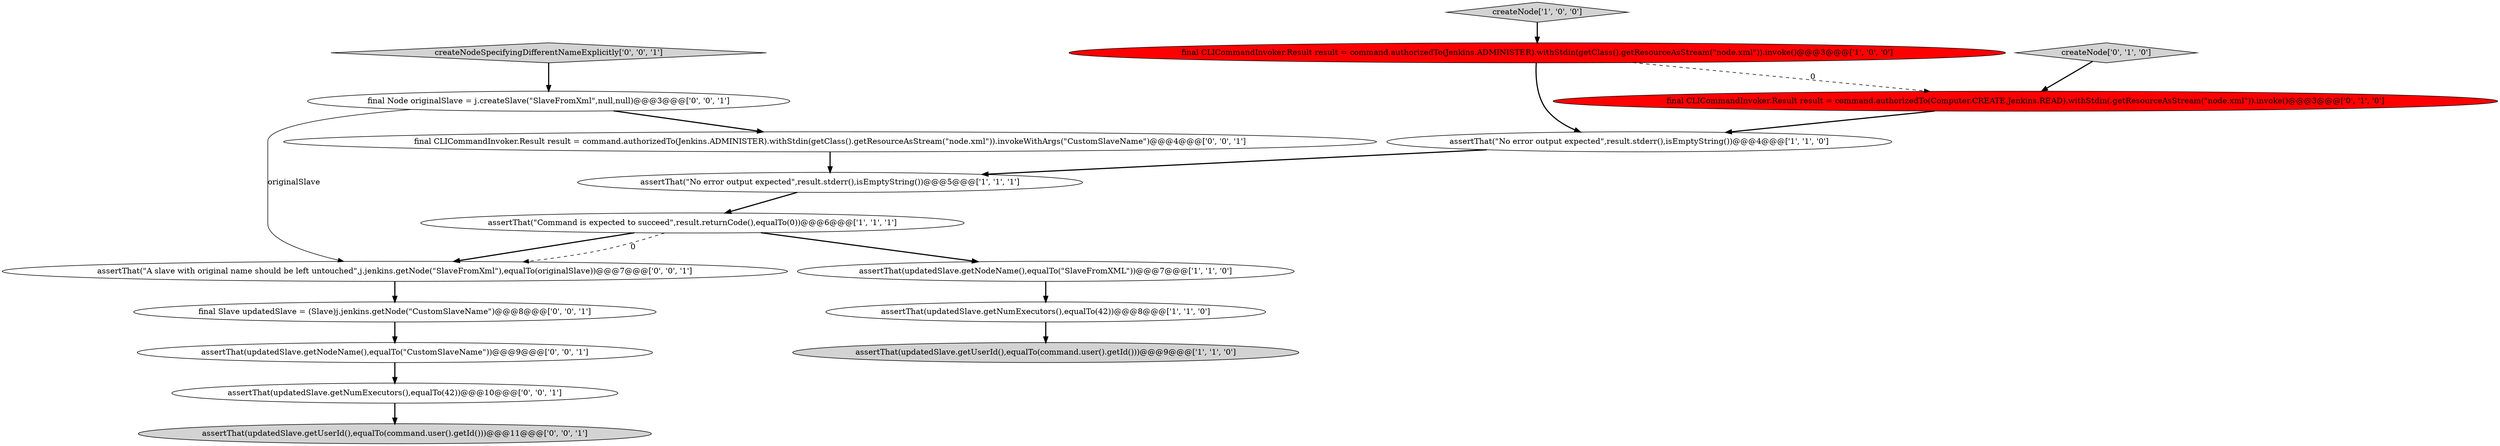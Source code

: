 digraph {
12 [style = filled, label = "assertThat(updatedSlave.getUserId(),equalTo(command.user().getId()))@@@11@@@['0', '0', '1']", fillcolor = lightgray, shape = ellipse image = "AAA0AAABBB3BBB"];
14 [style = filled, label = "final Node originalSlave = j.createSlave(\"SlaveFromXml\",null,null)@@@3@@@['0', '0', '1']", fillcolor = white, shape = ellipse image = "AAA0AAABBB3BBB"];
8 [style = filled, label = "createNode['0', '1', '0']", fillcolor = lightgray, shape = diamond image = "AAA0AAABBB2BBB"];
16 [style = filled, label = "assertThat(updatedSlave.getNodeName(),equalTo(\"CustomSlaveName\"))@@@9@@@['0', '0', '1']", fillcolor = white, shape = ellipse image = "AAA0AAABBB3BBB"];
2 [style = filled, label = "assertThat(updatedSlave.getNodeName(),equalTo(\"SlaveFromXML\"))@@@7@@@['1', '1', '0']", fillcolor = white, shape = ellipse image = "AAA0AAABBB1BBB"];
17 [style = filled, label = "assertThat(updatedSlave.getNumExecutors(),equalTo(42))@@@10@@@['0', '0', '1']", fillcolor = white, shape = ellipse image = "AAA0AAABBB3BBB"];
0 [style = filled, label = "final CLICommandInvoker.Result result = command.authorizedTo(Jenkins.ADMINISTER).withStdin(getClass().getResourceAsStream(\"node.xml\")).invoke()@@@3@@@['1', '0', '0']", fillcolor = red, shape = ellipse image = "AAA1AAABBB1BBB"];
13 [style = filled, label = "assertThat(\"A slave with original name should be left untouched\",j.jenkins.getNode(\"SlaveFromXml\"),equalTo(originalSlave))@@@7@@@['0', '0', '1']", fillcolor = white, shape = ellipse image = "AAA0AAABBB3BBB"];
11 [style = filled, label = "final Slave updatedSlave = (Slave)j.jenkins.getNode(\"CustomSlaveName\")@@@8@@@['0', '0', '1']", fillcolor = white, shape = ellipse image = "AAA0AAABBB3BBB"];
5 [style = filled, label = "assertThat(\"No error output expected\",result.stderr(),isEmptyString())@@@5@@@['1', '1', '1']", fillcolor = white, shape = ellipse image = "AAA0AAABBB1BBB"];
6 [style = filled, label = "assertThat(updatedSlave.getUserId(),equalTo(command.user().getId()))@@@9@@@['1', '1', '0']", fillcolor = lightgray, shape = ellipse image = "AAA0AAABBB1BBB"];
3 [style = filled, label = "assertThat(updatedSlave.getNumExecutors(),equalTo(42))@@@8@@@['1', '1', '0']", fillcolor = white, shape = ellipse image = "AAA0AAABBB1BBB"];
9 [style = filled, label = "final CLICommandInvoker.Result result = command.authorizedTo(Computer.CREATE,Jenkins.READ).withStdin(.getResourceAsStream(\"node.xml\")).invoke()@@@3@@@['0', '1', '0']", fillcolor = red, shape = ellipse image = "AAA1AAABBB2BBB"];
4 [style = filled, label = "assertThat(\"Command is expected to succeed\",result.returnCode(),equalTo(0))@@@6@@@['1', '1', '1']", fillcolor = white, shape = ellipse image = "AAA0AAABBB1BBB"];
7 [style = filled, label = "createNode['1', '0', '0']", fillcolor = lightgray, shape = diamond image = "AAA0AAABBB1BBB"];
1 [style = filled, label = "assertThat(\"No error output expected\",result.stderr(),isEmptyString())@@@4@@@['1', '1', '0']", fillcolor = white, shape = ellipse image = "AAA0AAABBB1BBB"];
15 [style = filled, label = "createNodeSpecifyingDifferentNameExplicitly['0', '0', '1']", fillcolor = lightgray, shape = diamond image = "AAA0AAABBB3BBB"];
10 [style = filled, label = "final CLICommandInvoker.Result result = command.authorizedTo(Jenkins.ADMINISTER).withStdin(getClass().getResourceAsStream(\"node.xml\")).invokeWithArgs(\"CustomSlaveName\")@@@4@@@['0', '0', '1']", fillcolor = white, shape = ellipse image = "AAA0AAABBB3BBB"];
1->5 [style = bold, label=""];
11->16 [style = bold, label=""];
14->10 [style = bold, label=""];
14->13 [style = solid, label="originalSlave"];
3->6 [style = bold, label=""];
7->0 [style = bold, label=""];
17->12 [style = bold, label=""];
4->2 [style = bold, label=""];
10->5 [style = bold, label=""];
16->17 [style = bold, label=""];
9->1 [style = bold, label=""];
15->14 [style = bold, label=""];
0->9 [style = dashed, label="0"];
4->13 [style = dashed, label="0"];
13->11 [style = bold, label=""];
0->1 [style = bold, label=""];
5->4 [style = bold, label=""];
2->3 [style = bold, label=""];
4->13 [style = bold, label=""];
8->9 [style = bold, label=""];
}
